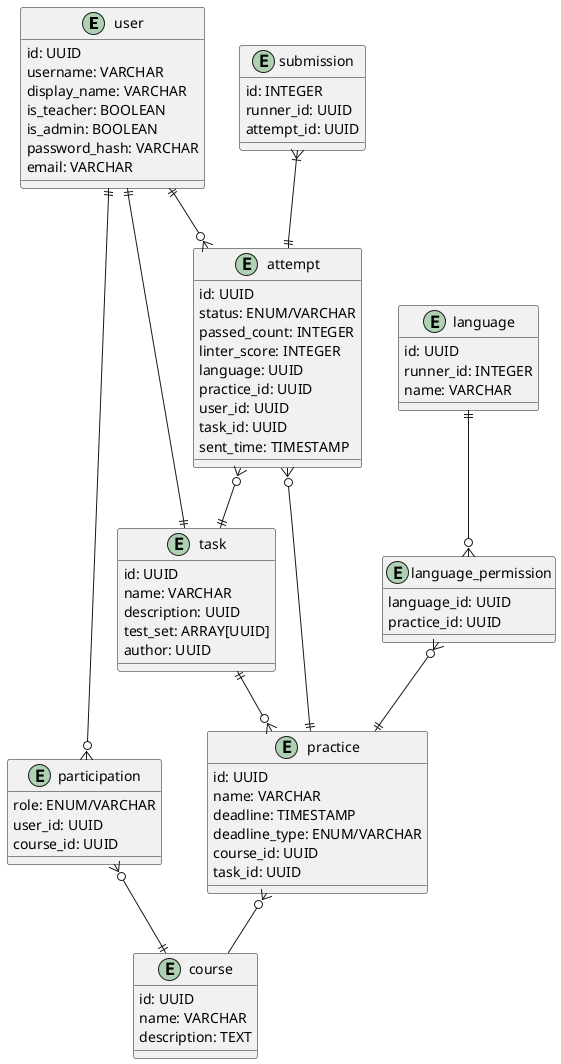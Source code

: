 @startuml

entity user {
    id: UUID
    username: VARCHAR
    display_name: VARCHAR
    is_teacher: BOOLEAN
    is_admin: BOOLEAN
    password_hash: VARCHAR
    email: VARCHAR
}

entity participation {
    role: ENUM/VARCHAR
    user_id: UUID
    course_id: UUID
}

entity course {
    id: UUID
    name: VARCHAR
    description: TEXT
}

entity task {
    id: UUID
    name: VARCHAR
    description: UUID
    test_set: ARRAY[UUID]
    author: UUID
}

entity practice {
    id: UUID
    name: VARCHAR
    deadline: TIMESTAMP
    deadline_type: ENUM/VARCHAR
    course_id: UUID
    task_id: UUID
}

entity attempt {
    id: UUID
    status: ENUM/VARCHAR
    passed_count: INTEGER
    linter_score: INTEGER
    language: UUID
    practice_id: UUID
    user_id: UUID
    task_id: UUID
    sent_time: TIMESTAMP
}

entity submission {
    id: INTEGER
    runner_id: UUID
    attempt_id: UUID
}

entity language {
    id: UUID
    runner_id: INTEGER
    name: VARCHAR
}

entity language_permission {
    language_id: UUID
    practice_id: UUID
}

user ||--o{ attempt
attempt }o--|| task
attempt }o--|| practice
user ||--o{ participation
participation }o--|| course
practice }o-- course
user ||--|| task
language ||--o{ language_permission
language_permission }o--|| practice
task ||--o{ practice
submission }|--|| attempt

@enduml